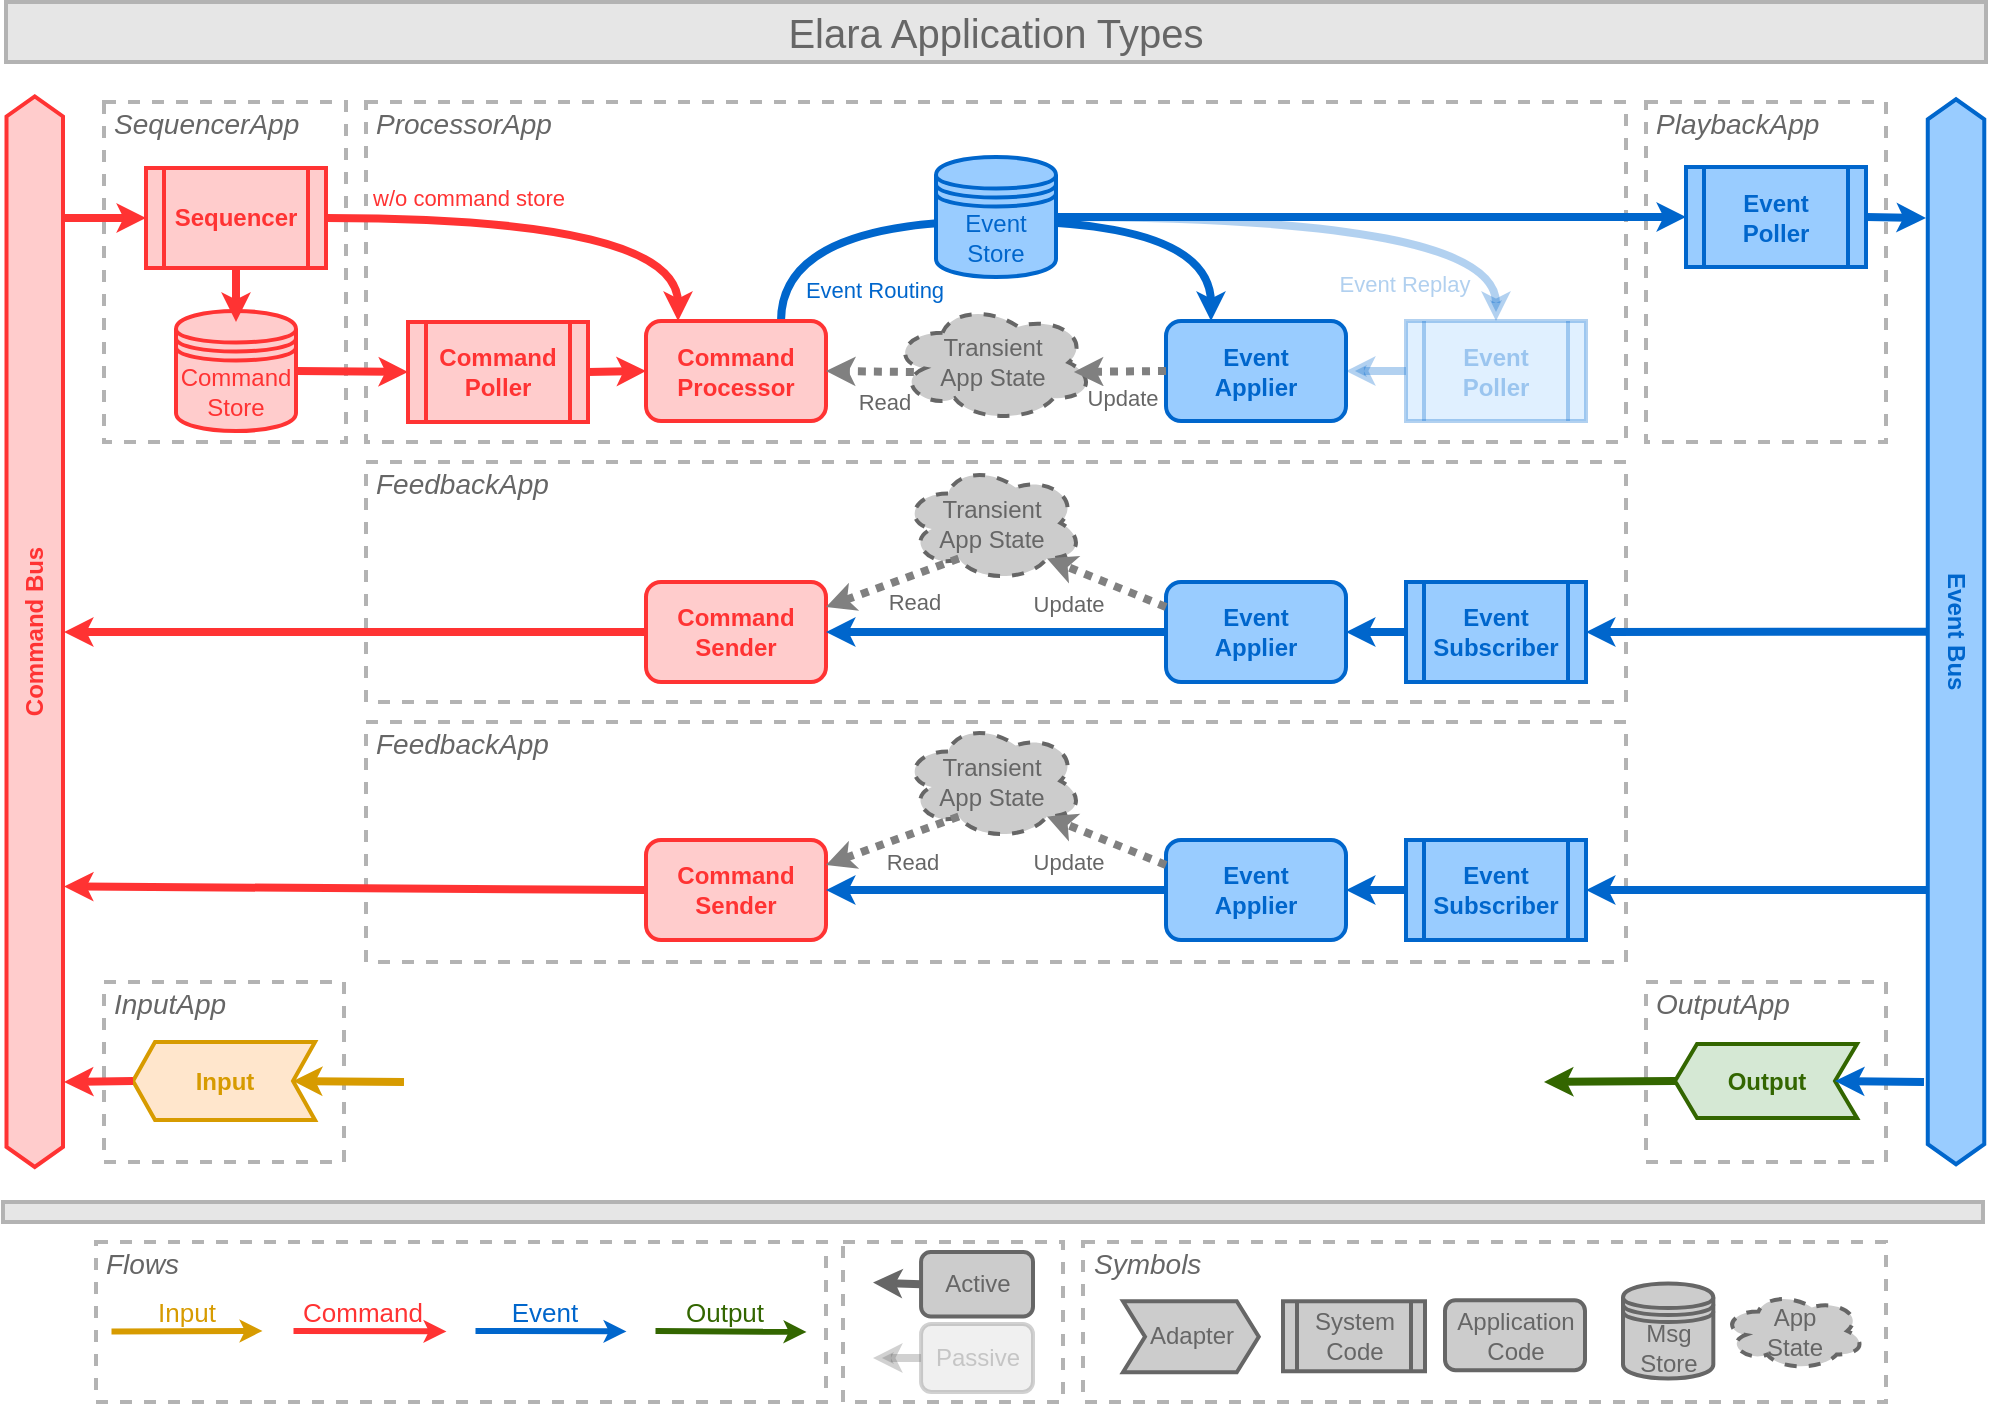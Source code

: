 <mxfile version="19.0.3" type="device"><diagram name="Page-1" id="c7558073-3199-34d8-9f00-42111426c3f3"><mxGraphModel dx="1084" dy="836" grid="1" gridSize="10" guides="1" tooltips="1" connect="1" arrows="1" fold="1" page="1" pageScale="1" pageWidth="1030" pageHeight="720" background="#ffffff" math="0" shadow="0"><root><mxCell id="0"/><mxCell id="1" parent="0"/><mxCell id="gCqH751xbMnLO0YqiMB3-19" value="&lt;h1 style=&quot;font-size: 14px&quot;&gt;&lt;span style=&quot;font-weight: 400&quot;&gt;PlaybackApp&lt;/span&gt;&lt;/h1&gt;" style="text;html=1;spacing=5;spacingTop=-16;whiteSpace=wrap;overflow=hidden;rounded=0;dashed=1;fontSize=14;fontColor=#666666;align=left;fontStyle=2;strokeWidth=2;strokeColor=#B3B3B3;" parent="1" vertex="1"><mxGeometry x="841" y="60" width="120" height="170" as="geometry"/></mxCell><mxCell id="gCqH751xbMnLO0YqiMB3-18" value="&lt;h1 style=&quot;font-size: 14px&quot;&gt;&lt;span style=&quot;font-weight: 400&quot;&gt;ProcessorApp&lt;/span&gt;&lt;/h1&gt;" style="text;html=1;spacing=5;spacingTop=-16;whiteSpace=wrap;overflow=hidden;rounded=0;dashed=1;fontSize=14;fontColor=#666666;align=left;fontStyle=2;strokeWidth=2;strokeColor=#B3B3B3;" parent="1" vertex="1"><mxGeometry x="201" y="60" width="630" height="170" as="geometry"/></mxCell><mxCell id="EZ4a7KJxE24AhRjif1Av-12" value="&lt;h1 style=&quot;font-size: 14px&quot;&gt;&lt;span style=&quot;font-weight: 400&quot;&gt;SequencerApp&lt;/span&gt;&lt;/h1&gt;" style="text;html=1;spacing=5;spacingTop=-16;whiteSpace=wrap;overflow=hidden;rounded=0;dashed=1;fontSize=14;fontColor=#666666;align=left;fontStyle=2;strokeWidth=2;strokeColor=#B3B3B3;" parent="1" vertex="1"><mxGeometry x="70" y="60" width="121" height="170" as="geometry"/></mxCell><mxCell id="ohoBijxdSnqp7nsjonpF-2" style="orthogonalLoop=1;jettySize=auto;html=1;entryX=0.25;entryY=0;entryDx=0;entryDy=0;fontColor=#336600;strokeWidth=4;endSize=2;strokeColor=#0066CC;edgeStyle=orthogonalEdgeStyle;curved=1;exitX=0.75;exitY=0;exitDx=0;exitDy=0;" parent="1" source="YDmkb0s4ccfHoWJ929gy-104" target="JGRXPScQ_aBgcyf3JHFu-2" edge="1"><mxGeometry relative="1" as="geometry"><mxPoint x="491" y="109.5" as="sourcePoint"/><mxPoint x="731" y="126.5" as="targetPoint"/><Array as="points"><mxPoint x="409" y="119.5"/><mxPoint x="624" y="119.5"/></Array></mxGeometry></mxCell><mxCell id="ohoBijxdSnqp7nsjonpF-5" value="Event Routing" style="edgeLabel;html=1;align=center;verticalAlign=middle;resizable=0;points=[];fontColor=#0066CC;" parent="ohoBijxdSnqp7nsjonpF-2" vertex="1" connectable="0"><mxGeometry x="-0.516" y="-19" relative="1" as="geometry"><mxPoint x="20" y="15" as="offset"/></mxGeometry></mxCell><mxCell id="EZ4a7KJxE24AhRjif1Av-13" value="&lt;h1 style=&quot;font-size: 14px&quot;&gt;&lt;span style=&quot;font-weight: 400&quot;&gt;InputApp&lt;/span&gt;&lt;/h1&gt;" style="text;html=1;spacing=5;spacingTop=-16;whiteSpace=wrap;overflow=hidden;rounded=0;dashed=1;fontSize=14;fontColor=#666666;align=left;fontStyle=2;strokeWidth=2;strokeColor=#B3B3B3;" parent="1" vertex="1"><mxGeometry x="70" y="500" width="120" height="90" as="geometry"/></mxCell><mxCell id="EZ4a7KJxE24AhRjif1Av-10" value="&lt;h1 style=&quot;font-size: 14px&quot;&gt;&lt;span style=&quot;font-weight: normal&quot;&gt;FeedbackApp&lt;/span&gt;&lt;/h1&gt;" style="text;html=1;spacing=5;spacingTop=-16;whiteSpace=wrap;overflow=hidden;rounded=0;dashed=1;fontSize=14;fontColor=#666666;align=left;fontStyle=2;strokeWidth=2;strokeColor=#B3B3B3;" parent="1" vertex="1"><mxGeometry x="201" y="370" width="630" height="120" as="geometry"/></mxCell><mxCell id="EZ4a7KJxE24AhRjif1Av-11" value="&lt;h1 style=&quot;font-size: 14px&quot;&gt;&lt;span style=&quot;font-weight: normal&quot;&gt;FeedbackApp&lt;/span&gt;&lt;/h1&gt;" style="text;html=1;spacing=5;spacingTop=-16;whiteSpace=wrap;overflow=hidden;rounded=0;dashed=1;fontSize=14;fontColor=#666666;align=left;fontStyle=2;strokeWidth=2;strokeColor=#B3B3B3;" parent="1" vertex="1"><mxGeometry x="201" y="240" width="630" height="120" as="geometry"/></mxCell><mxCell id="YDmkb0s4ccfHoWJ929gy-104" value="Command&lt;br&gt;Processor" style="rounded=1;whiteSpace=wrap;html=1;align=center;strokeWidth=2;fontStyle=1;strokeColor=#FF3333;fillColor=#FFCCCC;fontColor=#FF3333;" parent="1" vertex="1"><mxGeometry x="341" y="169.5" width="90" height="50" as="geometry"/></mxCell><mxCell id="YDmkb0s4ccfHoWJ929gy-106" value="&lt;b&gt;Event&lt;br&gt;Poller&lt;/b&gt;" style="shape=process;whiteSpace=wrap;html=1;backgroundOutline=1;strokeWidth=2;align=center;fontColor=#0066CC;strokeColor=#0066CC;fillColor=#99CCFF;" parent="1" vertex="1"><mxGeometry x="861.0" y="92.5" width="90" height="50" as="geometry"/></mxCell><mxCell id="YDmkb0s4ccfHoWJ929gy-107" value="&lt;b&gt;Sequencer&lt;/b&gt;" style="shape=process;whiteSpace=wrap;html=1;backgroundOutline=1;strokeColor=#FF3333;strokeWidth=2;fillColor=#FFCCCC;align=center;fontColor=#FF3333;" parent="1" vertex="1"><mxGeometry x="91" y="93" width="90" height="50" as="geometry"/></mxCell><mxCell id="YDmkb0s4ccfHoWJ929gy-113" value="Event&lt;br&gt;Applier" style="rounded=1;whiteSpace=wrap;html=1;align=center;strokeWidth=2;fontStyle=1;strokeColor=#0066CC;fontColor=#0066CC;fillColor=#99CCFF;" parent="1" vertex="1"><mxGeometry x="601" y="300" width="90" height="50" as="geometry"/></mxCell><mxCell id="YDmkb0s4ccfHoWJ929gy-120" value="Transient&lt;br&gt;App State" style="shape=cloud;whiteSpace=wrap;html=1;strokeColor=#666666;strokeWidth=2;align=center;dashed=1;fillColor=#CCCCCC;fontColor=#666666;fontStyle=0" parent="1" vertex="1"><mxGeometry x="469.49" y="241.01" width="90" height="59" as="geometry"/></mxCell><mxCell id="YDmkb0s4ccfHoWJ929gy-134" value="Update" style="rounded=0;orthogonalLoop=1;jettySize=auto;html=1;strokeWidth=4;endSize=2;strokeColor=#808080;fontColor=#666666;entryX=0.8;entryY=0.8;entryDx=0;entryDy=0;entryPerimeter=0;exitX=0;exitY=0.25;exitDx=0;exitDy=0;dashed=1;dashPattern=1 1;" parent="1" source="YDmkb0s4ccfHoWJ929gy-113" target="YDmkb0s4ccfHoWJ929gy-120" edge="1"><mxGeometry x="0.408" y="17" relative="1" as="geometry"><mxPoint x="391" y="309.5" as="sourcePoint"/><mxPoint x="441" y="379.5" as="targetPoint"/><mxPoint as="offset"/></mxGeometry></mxCell><mxCell id="YDmkb0s4ccfHoWJ929gy-176" value="Elara Application Types" style="text;html=1;align=center;verticalAlign=middle;whiteSpace=wrap;rounded=0;fontSize=20;fontColor=#666666;spacingTop=6;spacingBottom=6;strokeWidth=2;strokeColor=#B3B3B3;fillColor=#E6E6E6;" parent="1" vertex="1"><mxGeometry x="21" y="10" width="990" height="30" as="geometry"/></mxCell><mxCell id="A8JgpORn_rovWGGObvks-4" value="&lt;b&gt;Event&lt;br&gt;Subscriber&lt;/b&gt;" style="shape=process;whiteSpace=wrap;html=1;backgroundOutline=1;strokeWidth=2;align=center;fontColor=#0066CC;strokeColor=#0066CC;fillColor=#99CCFF;" parent="1" vertex="1"><mxGeometry x="721" y="300" width="90" height="50" as="geometry"/></mxCell><mxCell id="A8JgpORn_rovWGGObvks-6" value="&lt;b&gt;Event&lt;br&gt;Subscriber&lt;/b&gt;" style="shape=process;whiteSpace=wrap;html=1;backgroundOutline=1;strokeWidth=2;align=center;fontColor=#0066CC;strokeColor=#0066CC;fillColor=#99CCFF;" parent="1" vertex="1"><mxGeometry x="721" y="429" width="90" height="50" as="geometry"/></mxCell><mxCell id="A8JgpORn_rovWGGObvks-14" style="rounded=0;orthogonalLoop=1;jettySize=auto;html=1;fontColor=#336600;strokeWidth=4;endSize=2;strokeColor=#0066CC;entryX=1;entryY=0.5;entryDx=0;entryDy=0;exitX=0.5;exitY=1;exitDx=0;exitDy=0;" parent="1" source="A8JgpORn_rovWGGObvks-7" target="A8JgpORn_rovWGGObvks-4" edge="1"><mxGeometry relative="1" as="geometry"><mxPoint x="706.009" y="322.97" as="sourcePoint"/><mxPoint x="661" y="339.5" as="targetPoint"/></mxGeometry></mxCell><mxCell id="A8JgpORn_rovWGGObvks-15" style="rounded=0;orthogonalLoop=1;jettySize=auto;html=1;fontColor=#336600;strokeWidth=4;endSize=2;strokeColor=#0066CC;entryX=1;entryY=0.5;entryDx=0;entryDy=0;" parent="1" target="A8JgpORn_rovWGGObvks-6" edge="1"><mxGeometry relative="1" as="geometry"><mxPoint x="981" y="454" as="sourcePoint"/><mxPoint x="641" y="333.5" as="targetPoint"/></mxGeometry></mxCell><mxCell id="A8JgpORn_rovWGGObvks-22" value="Command&lt;br&gt;Sender" style="rounded=1;whiteSpace=wrap;html=1;align=center;strokeWidth=2;fontStyle=1;strokeColor=#FF3333;fillColor=#FFCCCC;fontColor=#FF3333;" parent="1" vertex="1"><mxGeometry x="341" y="300" width="90" height="50" as="geometry"/></mxCell><mxCell id="A8JgpORn_rovWGGObvks-23" value="Read" style="rounded=0;orthogonalLoop=1;jettySize=auto;html=1;strokeWidth=4;endSize=2;strokeColor=#808080;fontColor=#666666;exitX=0.31;exitY=0.8;exitDx=0;exitDy=0;entryX=1;entryY=0.25;entryDx=0;entryDy=0;exitPerimeter=0;dashed=1;dashPattern=1 1;" parent="1" source="YDmkb0s4ccfHoWJ929gy-120" target="A8JgpORn_rovWGGObvks-22" edge="1"><mxGeometry x="-0.177" y="13" relative="1" as="geometry"><mxPoint x="405" y="334" as="sourcePoint"/><mxPoint x="370" y="297.2" as="targetPoint"/><mxPoint as="offset"/></mxGeometry></mxCell><mxCell id="A8JgpORn_rovWGGObvks-24" style="rounded=0;orthogonalLoop=1;jettySize=auto;html=1;exitX=0;exitY=0.5;exitDx=0;exitDy=0;fontColor=#336600;strokeWidth=4;endSize=2;strokeColor=#0066CC;entryX=1;entryY=0.5;entryDx=0;entryDy=0;" parent="1" source="A8JgpORn_rovWGGObvks-4" target="YDmkb0s4ccfHoWJ929gy-113" edge="1"><mxGeometry relative="1" as="geometry"><mxPoint x="483" y="364.059" as="sourcePoint"/><mxPoint x="416.99" y="364.62" as="targetPoint"/></mxGeometry></mxCell><mxCell id="A8JgpORn_rovWGGObvks-26" value="Event&lt;br&gt;Applier" style="rounded=1;whiteSpace=wrap;html=1;align=center;strokeWidth=2;fontStyle=1;strokeColor=#0066CC;fontColor=#0066CC;fillColor=#99CCFF;" parent="1" vertex="1"><mxGeometry x="601" y="429" width="90" height="50" as="geometry"/></mxCell><mxCell id="A8JgpORn_rovWGGObvks-27" value="Transient&lt;br&gt;App State" style="shape=cloud;whiteSpace=wrap;html=1;strokeColor=#666666;strokeWidth=2;align=center;dashed=1;fillColor=#CCCCCC;fontColor=#666666;fontStyle=0" parent="1" vertex="1"><mxGeometry x="469.49" y="370" width="90" height="59" as="geometry"/></mxCell><mxCell id="A8JgpORn_rovWGGObvks-28" value="Update" style="rounded=0;orthogonalLoop=1;jettySize=auto;html=1;strokeWidth=4;endSize=2;strokeColor=#808080;fontColor=#666666;entryX=0.8;entryY=0.8;entryDx=0;entryDy=0;entryPerimeter=0;exitX=0;exitY=0.25;exitDx=0;exitDy=0;dashed=1;dashPattern=1 1;" parent="1" source="A8JgpORn_rovWGGObvks-26" target="A8JgpORn_rovWGGObvks-27" edge="1"><mxGeometry x="0.42" y="17" relative="1" as="geometry"><mxPoint x="391" y="439" as="sourcePoint"/><mxPoint x="441" y="509.5" as="targetPoint"/><mxPoint as="offset"/></mxGeometry></mxCell><mxCell id="A8JgpORn_rovWGGObvks-29" value="Command&lt;br&gt;Sender" style="rounded=1;whiteSpace=wrap;html=1;align=center;strokeWidth=2;fontStyle=1;strokeColor=#FF3333;fillColor=#FFCCCC;fontColor=#FF3333;" parent="1" vertex="1"><mxGeometry x="341" y="429" width="90" height="50" as="geometry"/></mxCell><mxCell id="A8JgpORn_rovWGGObvks-30" value="Read" style="rounded=0;orthogonalLoop=1;jettySize=auto;html=1;strokeWidth=4;endSize=2;strokeColor=#808080;fontColor=#666666;exitX=0.31;exitY=0.8;exitDx=0;exitDy=0;entryX=1;entryY=0.25;entryDx=0;entryDy=0;exitPerimeter=0;dashed=1;dashPattern=1 1;" parent="1" source="A8JgpORn_rovWGGObvks-27" target="A8JgpORn_rovWGGObvks-29" edge="1"><mxGeometry x="-0.159" y="14" relative="1" as="geometry"><mxPoint x="405" y="464" as="sourcePoint"/><mxPoint x="370" y="427.2" as="targetPoint"/><mxPoint as="offset"/></mxGeometry></mxCell><mxCell id="A8JgpORn_rovWGGObvks-31" style="rounded=0;orthogonalLoop=1;jettySize=auto;html=1;exitX=0;exitY=0.5;exitDx=0;exitDy=0;fontColor=#336600;strokeWidth=4;endSize=2;strokeColor=#0066CC;entryX=1;entryY=0.5;entryDx=0;entryDy=0;" parent="1" source="A8JgpORn_rovWGGObvks-6" target="A8JgpORn_rovWGGObvks-26" edge="1"><mxGeometry relative="1" as="geometry"><mxPoint x="541" y="454" as="sourcePoint"/><mxPoint x="416.99" y="494.62" as="targetPoint"/></mxGeometry></mxCell><mxCell id="A8JgpORn_rovWGGObvks-37" style="rounded=0;orthogonalLoop=1;jettySize=auto;html=1;fontColor=#336600;strokeWidth=4;endSize=2;strokeColor=#0066CC;entryX=1;entryY=0.5;entryDx=0;entryDy=0;exitX=0;exitY=0.5;exitDx=0;exitDy=0;" parent="1" source="YDmkb0s4ccfHoWJ929gy-113" target="A8JgpORn_rovWGGObvks-22" edge="1"><mxGeometry relative="1" as="geometry"><mxPoint x="391" y="324.5" as="sourcePoint"/><mxPoint x="651" y="334" as="targetPoint"/></mxGeometry></mxCell><mxCell id="YDmkb0s4ccfHoWJ929gy-121" style="rounded=0;orthogonalLoop=1;jettySize=auto;html=1;entryX=0;entryY=0.5;entryDx=0;entryDy=0;fontColor=#FF3333;strokeWidth=4;strokeColor=#FF3333;endSize=2;" parent="1" target="YDmkb0s4ccfHoWJ929gy-107" edge="1"><mxGeometry relative="1" as="geometry"><mxPoint x="31" y="118" as="sourcePoint"/></mxGeometry></mxCell><mxCell id="EZ4a7KJxE24AhRjif1Av-8" style="rounded=0;orthogonalLoop=1;jettySize=auto;html=1;fontColor=#336600;strokeWidth=4;endSize=2;strokeColor=#0066CC;entryX=1;entryY=0.5;entryDx=0;entryDy=0;exitX=0;exitY=0.5;exitDx=0;exitDy=0;" parent="1" source="A8JgpORn_rovWGGObvks-26" target="A8JgpORn_rovWGGObvks-29" edge="1"><mxGeometry relative="1" as="geometry"><mxPoint x="405" y="334" as="sourcePoint"/><mxPoint x="241" y="334" as="targetPoint"/></mxGeometry></mxCell><mxCell id="EZ4a7KJxE24AhRjif1Av-9" style="rounded=0;orthogonalLoop=1;jettySize=auto;html=1;exitX=1;exitY=0.5;exitDx=0;exitDy=0;fontColor=#336600;strokeWidth=4;endSize=2;strokeColor=#0066CC;" parent="1" source="YDmkb0s4ccfHoWJ929gy-106" edge="1"><mxGeometry relative="1" as="geometry"><mxPoint x="682" y="274" as="sourcePoint"/><mxPoint x="981" y="118" as="targetPoint"/></mxGeometry></mxCell><mxCell id="EZ4a7KJxE24AhRjif1Av-14" value="&lt;h1 style=&quot;font-size: 14px&quot;&gt;&lt;span style=&quot;font-weight: 400&quot;&gt;OutputApp&lt;/span&gt;&lt;/h1&gt;" style="text;html=1;spacing=5;spacingTop=-16;whiteSpace=wrap;overflow=hidden;rounded=0;dashed=1;fontSize=14;fontColor=#666666;align=left;fontStyle=2;strokeWidth=2;strokeColor=#B3B3B3;" parent="1" vertex="1"><mxGeometry x="841" y="500" width="120" height="90" as="geometry"/></mxCell><mxCell id="A8JgpORn_rovWGGObvks-43" value="Output" style="shape=step;perimeter=stepPerimeter;whiteSpace=wrap;html=1;fixedSize=1;align=center;strokeWidth=2;fontStyle=1;size=11;fillColor=#d5e8d4;strokeColor=#336600;fontColor=#336600;direction=west;" parent="1" vertex="1"><mxGeometry x="855.5" y="531" width="91" height="37" as="geometry"/></mxCell><mxCell id="EZ4a7KJxE24AhRjif1Av-17" style="rounded=0;orthogonalLoop=1;jettySize=auto;html=1;fontColor=#336600;strokeWidth=4;endSize=2;strokeColor=#0066CC;entryX=0;entryY=0.5;entryDx=0;entryDy=0;" parent="1" target="A8JgpORn_rovWGGObvks-43" edge="1"><mxGeometry relative="1" as="geometry"><mxPoint x="980" y="550" as="sourcePoint"/><mxPoint x="782" y="404" as="targetPoint"/></mxGeometry></mxCell><mxCell id="EZ4a7KJxE24AhRjif1Av-4" value="Input" style="shape=step;perimeter=stepPerimeter;whiteSpace=wrap;html=1;fixedSize=1;align=center;fillColor=#ffe6cc;strokeColor=#d79b00;strokeWidth=2;fontStyle=1;size=11;fontColor=#D79B00;direction=west;" parent="1" vertex="1"><mxGeometry x="84.5" y="530" width="91" height="39" as="geometry"/></mxCell><mxCell id="A8JgpORn_rovWGGObvks-7" value="Event Bus" style="shape=hexagon;perimeter=stepPerimeter;whiteSpace=wrap;html=1;fixedSize=1;align=center;fillColor=#99CCFF;strokeColor=#0066CC;strokeWidth=2;fontStyle=1;size=10;fontColor=#0066CC;rotation=90;" parent="1" vertex="1"><mxGeometry x="729.78" y="310.74" width="532.46" height="28.25" as="geometry"/></mxCell><mxCell id="JGRXPScQ_aBgcyf3JHFu-1" value="Transient&lt;br&gt;App State" style="shape=cloud;whiteSpace=wrap;html=1;strokeColor=#666666;strokeWidth=2;align=center;dashed=1;fillColor=#CCCCCC;fontColor=#666666;fontStyle=0" parent="1" vertex="1"><mxGeometry x="464.03" y="160.5" width="100.91" height="59.5" as="geometry"/></mxCell><mxCell id="JGRXPScQ_aBgcyf3JHFu-2" value="Event&lt;br&gt;Applier" style="rounded=1;whiteSpace=wrap;html=1;align=center;strokeWidth=2;fontStyle=1;strokeColor=#0066CC;fontColor=#0066CC;fillColor=#99CCFF;" parent="1" vertex="1"><mxGeometry x="601" y="169.5" width="90" height="50" as="geometry"/></mxCell><mxCell id="hIHQPPK3M6n9uBhs2M8U-1" value="&lt;b&gt;Command&lt;br&gt;Poller&lt;/b&gt;" style="shape=process;whiteSpace=wrap;html=1;backgroundOutline=1;strokeColor=#FF3333;strokeWidth=2;fillColor=#FFCCCC;fontColor=#FF3333;align=center;" parent="1" vertex="1"><mxGeometry x="222" y="170" width="90" height="50" as="geometry"/></mxCell><mxCell id="JGRXPScQ_aBgcyf3JHFu-3" value="Command&lt;br&gt;Store" style="shape=datastore;whiteSpace=wrap;html=1;strokeColor=#FF3333;strokeWidth=2;fillColor=#FFCCCC;align=center;fontColor=#FF3333;" parent="1" vertex="1"><mxGeometry x="106" y="164.5" width="60" height="60" as="geometry"/></mxCell><mxCell id="YDmkb0s4ccfHoWJ929gy-110" value="Event&lt;br&gt;Store" style="shape=datastore;whiteSpace=wrap;html=1;strokeColor=#0066CC;strokeWidth=2;fillColor=#99CCFF;align=center;fontColor=#0066CC;" parent="1" vertex="1"><mxGeometry x="486.0" y="87.5" width="60" height="60" as="geometry"/></mxCell><mxCell id="gCqH751xbMnLO0YqiMB3-7" value="Read" style="rounded=0;orthogonalLoop=1;jettySize=auto;html=1;strokeWidth=4;endSize=2;strokeColor=#808080;fontColor=#666666;entryX=1;entryY=0.5;entryDx=0;entryDy=0;dashed=1;dashPattern=1 1;" parent="1" target="YDmkb0s4ccfHoWJ929gy-104" edge="1"><mxGeometry x="-0.328" y="15" relative="1" as="geometry"><mxPoint x="474.94" y="195" as="sourcePoint"/><mxPoint x="304.94" y="322.5" as="targetPoint"/><mxPoint as="offset"/></mxGeometry></mxCell><mxCell id="gCqH751xbMnLO0YqiMB3-8" value="Update" style="rounded=0;orthogonalLoop=1;jettySize=auto;html=1;strokeWidth=4;endSize=2;strokeColor=#808080;fontColor=#666666;exitX=0;exitY=0.5;exitDx=0;exitDy=0;dashed=1;dashPattern=1 1;" parent="1" source="JGRXPScQ_aBgcyf3JHFu-2" edge="1"><mxGeometry x="-0.025" y="13" relative="1" as="geometry"><mxPoint x="524.94" y="322.5" as="sourcePoint"/><mxPoint x="554.94" y="195" as="targetPoint"/><mxPoint as="offset"/></mxGeometry></mxCell><mxCell id="gCqH751xbMnLO0YqiMB3-9" style="rounded=0;orthogonalLoop=1;jettySize=auto;html=1;entryX=0;entryY=0.5;entryDx=0;entryDy=0;fontColor=#FF3333;strokeWidth=4;strokeColor=#FF3333;endSize=2;exitX=1;exitY=0.5;exitDx=0;exitDy=0;" parent="1" source="hIHQPPK3M6n9uBhs2M8U-1" target="YDmkb0s4ccfHoWJ929gy-104" edge="1"><mxGeometry relative="1" as="geometry"><mxPoint x="110" y="125.5" as="sourcePoint"/><mxPoint x="162" y="125" as="targetPoint"/></mxGeometry></mxCell><mxCell id="gCqH751xbMnLO0YqiMB3-10" style="rounded=0;orthogonalLoop=1;jettySize=auto;html=1;fontColor=#FF3333;strokeWidth=4;strokeColor=#FF3333;endSize=2;exitX=0.5;exitY=1;exitDx=0;exitDy=0;" parent="1" source="YDmkb0s4ccfHoWJ929gy-107" edge="1"><mxGeometry relative="1" as="geometry"><mxPoint x="181" y="117" as="sourcePoint"/><mxPoint x="136" y="170" as="targetPoint"/></mxGeometry></mxCell><mxCell id="gCqH751xbMnLO0YqiMB3-11" style="rounded=0;orthogonalLoop=1;jettySize=auto;html=1;entryX=0;entryY=0.5;entryDx=0;entryDy=0;fontColor=#FF3333;strokeWidth=4;strokeColor=#FF3333;endSize=2;exitX=1;exitY=0.5;exitDx=0;exitDy=0;" parent="1" source="JGRXPScQ_aBgcyf3JHFu-3" target="hIHQPPK3M6n9uBhs2M8U-1" edge="1"><mxGeometry relative="1" as="geometry"><mxPoint x="81" y="138" as="sourcePoint"/><mxPoint x="131" y="138" as="targetPoint"/></mxGeometry></mxCell><mxCell id="gCqH751xbMnLO0YqiMB3-27" style="orthogonalLoop=1;jettySize=auto;html=1;entryX=0;entryY=0.5;entryDx=0;entryDy=0;fontColor=#336600;strokeWidth=4;endSize=2;strokeColor=#0066CC;edgeStyle=orthogonalEdgeStyle;curved=1;exitX=1;exitY=0.5;exitDx=0;exitDy=0;" parent="1" source="YDmkb0s4ccfHoWJ929gy-110" target="YDmkb0s4ccfHoWJ929gy-106" edge="1"><mxGeometry relative="1" as="geometry"><mxPoint x="551" y="118" as="sourcePoint"/><mxPoint x="633.5" y="179.5" as="targetPoint"/></mxGeometry></mxCell><mxCell id="gCqH751xbMnLO0YqiMB3-32" value="&lt;b&gt;Event&lt;br&gt;Poller&lt;/b&gt;" style="shape=process;whiteSpace=wrap;html=1;backgroundOutline=1;strokeWidth=2;align=center;fontColor=#0066CC;strokeColor=#0066CC;fillColor=#99CCFF;textOpacity=30;opacity=30;" parent="1" vertex="1"><mxGeometry x="721.0" y="169.5" width="90" height="50" as="geometry"/></mxCell><mxCell id="gCqH751xbMnLO0YqiMB3-33" style="rounded=0;orthogonalLoop=1;jettySize=auto;html=1;exitX=0;exitY=0.5;exitDx=0;exitDy=0;fontColor=#336600;strokeWidth=4;endSize=2;strokeColor=#0066CC;entryX=1;entryY=0.5;entryDx=0;entryDy=0;opacity=30;" parent="1" source="gCqH751xbMnLO0YqiMB3-32" target="JGRXPScQ_aBgcyf3JHFu-2" edge="1"><mxGeometry relative="1" as="geometry"><mxPoint x="947.84" y="128" as="sourcePoint"/><mxPoint x="972.581" y="127.845" as="targetPoint"/></mxGeometry></mxCell><mxCell id="gCqH751xbMnLO0YqiMB3-34" style="orthogonalLoop=1;jettySize=auto;html=1;entryX=0.5;entryY=0;entryDx=0;entryDy=0;fontColor=#336600;strokeWidth=4;endSize=2;strokeColor=#0066CC;edgeStyle=orthogonalEdgeStyle;curved=1;exitX=1;exitY=0.5;exitDx=0;exitDy=0;opacity=30;" parent="1" source="YDmkb0s4ccfHoWJ929gy-110" target="gCqH751xbMnLO0YqiMB3-32" edge="1"><mxGeometry relative="1" as="geometry"><mxPoint x="418.5" y="179.5" as="sourcePoint"/><mxPoint x="633.5" y="179.5" as="targetPoint"/></mxGeometry></mxCell><mxCell id="gCqH751xbMnLO0YqiMB3-36" value="Event Replay" style="edgeLabel;html=1;align=center;verticalAlign=middle;resizable=0;points=[];fontSize=11;fontColor=#0066CC;textOpacity=30;" parent="gCqH751xbMnLO0YqiMB3-34" vertex="1" connectable="0"><mxGeometry x="0.79" y="-15" relative="1" as="geometry"><mxPoint x="-31" y="10" as="offset"/></mxGeometry></mxCell><mxCell id="gCqH751xbMnLO0YqiMB3-38" value="Command Bus" style="shape=hexagon;perimeter=stepPerimeter;whiteSpace=wrap;html=1;fixedSize=1;align=center;fillColor=#FFCCCC;strokeColor=#FF3333;strokeWidth=2;fontStyle=1;size=10;fontColor=#FF3333;rotation=-90;" parent="1" vertex="1"><mxGeometry x="-232.25" y="310.72" width="535.25" height="28.25" as="geometry"/></mxCell><mxCell id="gCqH751xbMnLO0YqiMB3-40" style="rounded=0;orthogonalLoop=1;jettySize=auto;html=1;fontColor=#FF3333;strokeWidth=4;strokeColor=#FF3333;endSize=2;exitX=1;exitY=0.5;exitDx=0;exitDy=0;" parent="1" source="EZ4a7KJxE24AhRjif1Av-4" edge="1"><mxGeometry relative="1" as="geometry"><mxPoint x="41" y="128" as="sourcePoint"/><mxPoint x="50" y="550" as="targetPoint"/></mxGeometry></mxCell><mxCell id="gCqH751xbMnLO0YqiMB3-41" style="rounded=0;orthogonalLoop=1;jettySize=auto;html=1;fontColor=#FF3333;strokeWidth=4;strokeColor=#FF3333;endSize=2;exitX=0;exitY=0.5;exitDx=0;exitDy=0;entryX=0.262;entryY=1.018;entryDx=0;entryDy=0;entryPerimeter=0;" parent="1" source="A8JgpORn_rovWGGObvks-29" target="gCqH751xbMnLO0YqiMB3-38" edge="1"><mxGeometry relative="1" as="geometry"><mxPoint x="93.5" y="585.5" as="sourcePoint"/><mxPoint x="60.997" y="585.92" as="targetPoint"/></mxGeometry></mxCell><mxCell id="gCqH751xbMnLO0YqiMB3-42" style="rounded=0;orthogonalLoop=1;jettySize=auto;html=1;fontColor=#FF3333;strokeWidth=4;strokeColor=#FF3333;endSize=2;exitX=0;exitY=0.5;exitDx=0;exitDy=0;" parent="1" source="A8JgpORn_rovWGGObvks-22" edge="1"><mxGeometry relative="1" as="geometry"><mxPoint x="351" y="464" as="sourcePoint"/><mxPoint x="50" y="325" as="targetPoint"/></mxGeometry></mxCell><mxCell id="gCqH751xbMnLO0YqiMB3-46" value="" style="text;html=1;align=center;verticalAlign=middle;whiteSpace=wrap;rounded=0;fontSize=20;fontColor=#666666;spacingTop=6;spacingBottom=6;strokeWidth=2;strokeColor=#B3B3B3;fillColor=#E6E6E6;" parent="1" vertex="1"><mxGeometry x="19.49" y="610" width="990" height="10" as="geometry"/></mxCell><mxCell id="o8v7fgbteVMyGc5SJOs5-1" value="&lt;h1 style=&quot;font-size: 14px&quot;&gt;&lt;br&gt;&lt;/h1&gt;" style="text;html=1;spacing=5;spacingTop=-16;whiteSpace=wrap;overflow=hidden;rounded=0;dashed=1;fontSize=14;fontColor=#666666;align=left;fontStyle=2;strokeWidth=2;strokeColor=#B3B3B3;" parent="1" vertex="1"><mxGeometry x="439.5" y="630" width="110" height="80" as="geometry"/></mxCell><mxCell id="o8v7fgbteVMyGc5SJOs5-2" value="&lt;h1 style=&quot;font-size: 14px&quot;&gt;&lt;span style=&quot;font-weight: normal&quot;&gt;Flows&lt;/span&gt;&lt;/h1&gt;" style="text;html=1;spacing=5;spacingTop=-16;whiteSpace=wrap;overflow=hidden;rounded=0;dashed=1;fontSize=14;fontColor=#666666;align=left;fontStyle=2;strokeWidth=2;strokeColor=#B3B3B3;" parent="1" vertex="1"><mxGeometry x="66" y="630" width="365" height="80" as="geometry"/></mxCell><mxCell id="o8v7fgbteVMyGc5SJOs5-3" style="rounded=0;orthogonalLoop=1;jettySize=auto;html=1;fontColor=#336600;strokeWidth=3;endSize=2;strokeColor=#FF3333;" parent="1" edge="1"><mxGeometry x="49.75" y="628.75" as="geometry"><mxPoint x="164.75" y="674.464" as="sourcePoint"/><mxPoint x="241.25" y="674.71" as="targetPoint"/></mxGeometry></mxCell><mxCell id="o8v7fgbteVMyGc5SJOs5-4" value="&lt;font color=&quot;#ff3333&quot; style=&quot;font-size: 13px&quot;&gt;Command&lt;/font&gt;" style="edgeLabel;html=1;align=center;verticalAlign=middle;resizable=0;points=[];fontColor=#0066CC;fontStyle=0;fontSize=13;labelBackgroundColor=none;" parent="o8v7fgbteVMyGc5SJOs5-3" vertex="1" connectable="0"><mxGeometry x="0.4" y="3" relative="1" as="geometry"><mxPoint x="-19.5" y="-7" as="offset"/></mxGeometry></mxCell><mxCell id="o8v7fgbteVMyGc5SJOs5-5" style="rounded=0;orthogonalLoop=1;jettySize=auto;html=1;strokeWidth=3;endSize=2;strokeColor=#D79B00;fontColor=#D79B00;" parent="1" edge="1"><mxGeometry x="55.75" y="629" as="geometry"><mxPoint x="73.75" y="674.714" as="sourcePoint"/><mxPoint x="149.25" y="674.46" as="targetPoint"/></mxGeometry></mxCell><mxCell id="o8v7fgbteVMyGc5SJOs5-6" value="&lt;font style=&quot;font-size: 13px&quot; color=&quot;#d79b00&quot;&gt;Input&lt;/font&gt;" style="edgeLabel;html=1;align=center;verticalAlign=middle;resizable=0;points=[];fontColor=#0066CC;fontStyle=0;fontSize=13;labelBackgroundColor=none;" parent="o8v7fgbteVMyGc5SJOs5-5" vertex="1" connectable="0"><mxGeometry x="0.4" y="3" relative="1" as="geometry"><mxPoint x="-16" y="-7" as="offset"/></mxGeometry></mxCell><mxCell id="o8v7fgbteVMyGc5SJOs5-7" style="rounded=0;orthogonalLoop=1;jettySize=auto;html=1;strokeWidth=3;endSize=2;fontColor=#0066CC;strokeColor=#0066CC;" parent="1" edge="1"><mxGeometry x="44" y="628.75" as="geometry"><mxPoint x="255.75" y="674.464" as="sourcePoint"/><mxPoint x="331.25" y="674.71" as="targetPoint"/></mxGeometry></mxCell><mxCell id="o8v7fgbteVMyGc5SJOs5-8" value="&lt;font style=&quot;font-size: 13px&quot;&gt;Event&lt;/font&gt;" style="edgeLabel;html=1;align=center;verticalAlign=middle;resizable=0;points=[];fontColor=#0066CC;fontStyle=0;fontSize=13;labelBackgroundColor=none;" parent="o8v7fgbteVMyGc5SJOs5-7" vertex="1" connectable="0"><mxGeometry x="0.4" y="3" relative="1" as="geometry"><mxPoint x="-19.5" y="-7" as="offset"/></mxGeometry></mxCell><mxCell id="o8v7fgbteVMyGc5SJOs5-9" style="rounded=0;orthogonalLoop=1;jettySize=auto;html=1;fontColor=#336600;strokeWidth=3;endSize=2;strokeColor=#336600;" parent="1" edge="1"><mxGeometry x="36.75" y="628.75" as="geometry"><mxPoint x="345.75" y="674.464" as="sourcePoint"/><mxPoint x="421.25" y="674.96" as="targetPoint"/></mxGeometry></mxCell><mxCell id="o8v7fgbteVMyGc5SJOs5-10" value="&lt;font style=&quot;font-size: 13px&quot;&gt;Output&lt;/font&gt;" style="edgeLabel;html=1;align=center;verticalAlign=middle;resizable=0;points=[];fontStyle=0;fontSize=13;fontColor=#336600;labelBackgroundColor=none;" parent="o8v7fgbteVMyGc5SJOs5-9" vertex="1" connectable="0"><mxGeometry x="0.4" y="3" relative="1" as="geometry"><mxPoint x="-19.5" y="-7" as="offset"/></mxGeometry></mxCell><mxCell id="o8v7fgbteVMyGc5SJOs5-11" value="&lt;h1 style=&quot;font-size: 14px&quot;&gt;&lt;span style=&quot;font-weight: normal&quot;&gt;Symbols&lt;/span&gt;&lt;/h1&gt;" style="text;html=1;spacing=5;spacingTop=-16;whiteSpace=wrap;overflow=hidden;rounded=0;dashed=1;fontSize=14;fontColor=#666666;align=left;fontStyle=2;strokeWidth=2;strokeColor=#B3B3B3;" parent="1" vertex="1"><mxGeometry x="559.5" y="630" width="401.5" height="80" as="geometry"/></mxCell><mxCell id="o8v7fgbteVMyGc5SJOs5-12" value="Adapter" style="shape=step;perimeter=stepPerimeter;whiteSpace=wrap;html=1;fixedSize=1;align=center;strokeWidth=2;fontStyle=0;size=11;fontColor=#666666;strokeColor=#666666;fillColor=#CCCCCC;" parent="1" vertex="1"><mxGeometry x="579.5" y="659.63" width="67.89" height="35.5" as="geometry"/></mxCell><mxCell id="o8v7fgbteVMyGc5SJOs5-13" value="&lt;span&gt;System&lt;br&gt;&lt;/span&gt;Code" style="shape=process;whiteSpace=wrap;html=1;backgroundOutline=1;strokeWidth=2;align=center;fontStyle=0;strokeColor=#666666;fillColor=#CCCCCC;fontColor=#666666;" parent="1" vertex="1"><mxGeometry x="659.5" y="659.63" width="71" height="35" as="geometry"/></mxCell><mxCell id="o8v7fgbteVMyGc5SJOs5-14" value="&lt;span style=&quot;font-weight: normal&quot;&gt;Application&lt;br&gt;Code&lt;/span&gt;" style="rounded=1;whiteSpace=wrap;html=1;align=center;strokeWidth=2;fontStyle=1;fontColor=#666666;strokeColor=#666666;fillColor=#CCCCCC;" parent="1" vertex="1"><mxGeometry x="740.5" y="659.13" width="70" height="35" as="geometry"/></mxCell><mxCell id="o8v7fgbteVMyGc5SJOs5-15" value="Msg Store" style="shape=datastore;whiteSpace=wrap;html=1;strokeWidth=2;align=center;strokeColor=#666666;fillColor=#CCCCCC;fontColor=#666666;fontSize=12;" parent="1" vertex="1"><mxGeometry x="829.5" y="650.76" width="45.16" height="47.5" as="geometry"/></mxCell><mxCell id="o8v7fgbteVMyGc5SJOs5-16" value="App&lt;br&gt;State" style="shape=cloud;whiteSpace=wrap;html=1;strokeColor=#666666;strokeWidth=2;align=center;dashed=1;fillColor=#CCCCCC;fontColor=#666666;fontStyle=0" parent="1" vertex="1"><mxGeometry x="879.5" y="654.88" width="71" height="39.25" as="geometry"/></mxCell><mxCell id="o8v7fgbteVMyGc5SJOs5-17" value="&lt;span style=&quot;font-weight: 400&quot;&gt;Active&lt;/span&gt;" style="rounded=1;whiteSpace=wrap;html=1;align=center;strokeWidth=2;fontStyle=1;fontColor=#666666;strokeColor=#666666;fillColor=#CCCCCC;" parent="1" vertex="1"><mxGeometry x="478.53" y="635" width="55.97" height="32.25" as="geometry"/></mxCell><mxCell id="o8v7fgbteVMyGc5SJOs5-18" value="" style="rounded=0;orthogonalLoop=1;jettySize=auto;html=1;strokeWidth=4;endSize=2;strokeColor=#666666;fontColor=#666666;exitX=0;exitY=0.5;exitDx=0;exitDy=0;" parent="1" source="o8v7fgbteVMyGc5SJOs5-17" edge="1"><mxGeometry x="0.42" y="17" relative="1" as="geometry"><mxPoint x="574.5" y="650.25" as="sourcePoint"/><mxPoint x="454.5" y="650.25" as="targetPoint"/><mxPoint as="offset"/></mxGeometry></mxCell><mxCell id="o8v7fgbteVMyGc5SJOs5-19" value="&lt;span style=&quot;font-weight: 400&quot;&gt;Passive&lt;/span&gt;" style="rounded=1;whiteSpace=wrap;html=1;align=center;strokeWidth=2;fontStyle=1;fontColor=#666666;strokeColor=#666666;fillColor=#CCCCCC;textOpacity=30;opacity=30;" parent="1" vertex="1"><mxGeometry x="478.53" y="671" width="55.97" height="34" as="geometry"/></mxCell><mxCell id="o8v7fgbteVMyGc5SJOs5-20" value="" style="rounded=0;orthogonalLoop=1;jettySize=auto;html=1;strokeWidth=4;endSize=2;strokeColor=#666666;fontColor=#666666;exitX=0;exitY=0.5;exitDx=0;exitDy=0;textOpacity=30;opacity=30;" parent="1" source="o8v7fgbteVMyGc5SJOs5-19" edge="1"><mxGeometry x="0.42" y="17" relative="1" as="geometry"><mxPoint x="574.5" y="688" as="sourcePoint"/><mxPoint x="454.5" y="688" as="targetPoint"/><mxPoint as="offset"/></mxGeometry></mxCell><mxCell id="IF861IIQS3cIRDqag_nO-9" style="rounded=0;orthogonalLoop=1;jettySize=auto;html=1;fontColor=#336600;strokeWidth=4;endSize=2;strokeColor=#336600;exitX=1;exitY=0.5;exitDx=0;exitDy=0;" parent="1" source="A8JgpORn_rovWGGObvks-43" edge="1"><mxGeometry relative="1" as="geometry"><mxPoint x="990.986" y="591.549" as="sourcePoint"/><mxPoint x="790" y="550" as="targetPoint"/></mxGeometry></mxCell><mxCell id="IF861IIQS3cIRDqag_nO-10" style="rounded=0;orthogonalLoop=1;jettySize=auto;html=1;fontColor=#336600;strokeWidth=4;endSize=2;strokeColor=#D79B00;entryX=0;entryY=0.5;entryDx=0;entryDy=0;" parent="1" target="EZ4a7KJxE24AhRjif1Av-4" edge="1"><mxGeometry relative="1" as="geometry"><mxPoint x="220" y="550" as="sourcePoint"/><mxPoint x="210" y="581.5" as="targetPoint"/></mxGeometry></mxCell><mxCell id="IF861IIQS3cIRDqag_nO-12" style="rounded=0;orthogonalLoop=1;jettySize=auto;html=1;fontColor=#FF3333;strokeWidth=4;strokeColor=#FF3333;endSize=2;exitX=1;exitY=0.5;exitDx=0;exitDy=0;entryX=0.178;entryY=0;entryDx=0;entryDy=0;entryPerimeter=0;edgeStyle=orthogonalEdgeStyle;curved=1;" parent="1" source="YDmkb0s4ccfHoWJ929gy-107" target="YDmkb0s4ccfHoWJ929gy-104" edge="1"><mxGeometry relative="1" as="geometry"><mxPoint x="230" y="110" as="sourcePoint"/><mxPoint x="286" y="110.5" as="targetPoint"/><Array as="points"><mxPoint x="357" y="118"/></Array></mxGeometry></mxCell><mxCell id="IF861IIQS3cIRDqag_nO-13" value="w/o command store" style="edgeLabel;html=1;align=center;verticalAlign=middle;resizable=0;points=[];fontColor=#FF3333;" parent="IF861IIQS3cIRDqag_nO-12" vertex="1" connectable="0"><mxGeometry x="-0.103" y="-1" relative="1" as="geometry"><mxPoint x="-31" y="-11" as="offset"/></mxGeometry></mxCell></root></mxGraphModel></diagram></mxfile>
